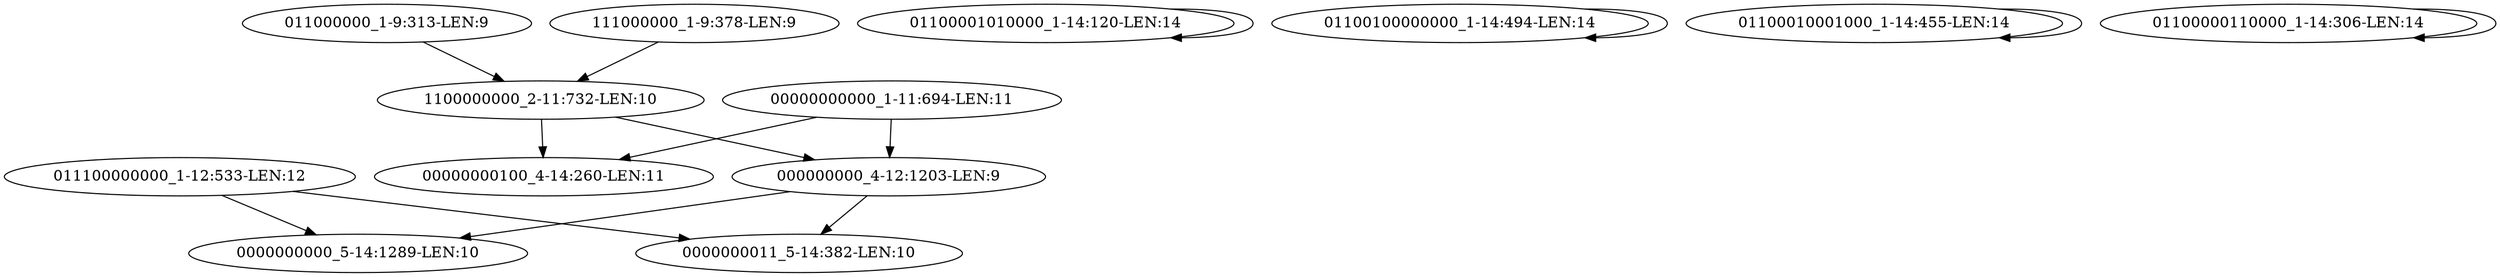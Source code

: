 digraph G {
    "1100000000_2-11:732-LEN:10" -> "00000000100_4-14:260-LEN:11";
    "1100000000_2-11:732-LEN:10" -> "000000000_4-12:1203-LEN:9";
    "011100000000_1-12:533-LEN:12" -> "0000000000_5-14:1289-LEN:10";
    "011100000000_1-12:533-LEN:12" -> "0000000011_5-14:382-LEN:10";
    "01100001010000_1-14:120-LEN:14" -> "01100001010000_1-14:120-LEN:14";
    "01100100000000_1-14:494-LEN:14" -> "01100100000000_1-14:494-LEN:14";
    "00000000000_1-11:694-LEN:11" -> "00000000100_4-14:260-LEN:11";
    "00000000000_1-11:694-LEN:11" -> "000000000_4-12:1203-LEN:9";
    "011000000_1-9:313-LEN:9" -> "1100000000_2-11:732-LEN:10";
    "01100010001000_1-14:455-LEN:14" -> "01100010001000_1-14:455-LEN:14";
    "000000000_4-12:1203-LEN:9" -> "0000000000_5-14:1289-LEN:10";
    "000000000_4-12:1203-LEN:9" -> "0000000011_5-14:382-LEN:10";
    "01100000110000_1-14:306-LEN:14" -> "01100000110000_1-14:306-LEN:14";
    "111000000_1-9:378-LEN:9" -> "1100000000_2-11:732-LEN:10";
}
